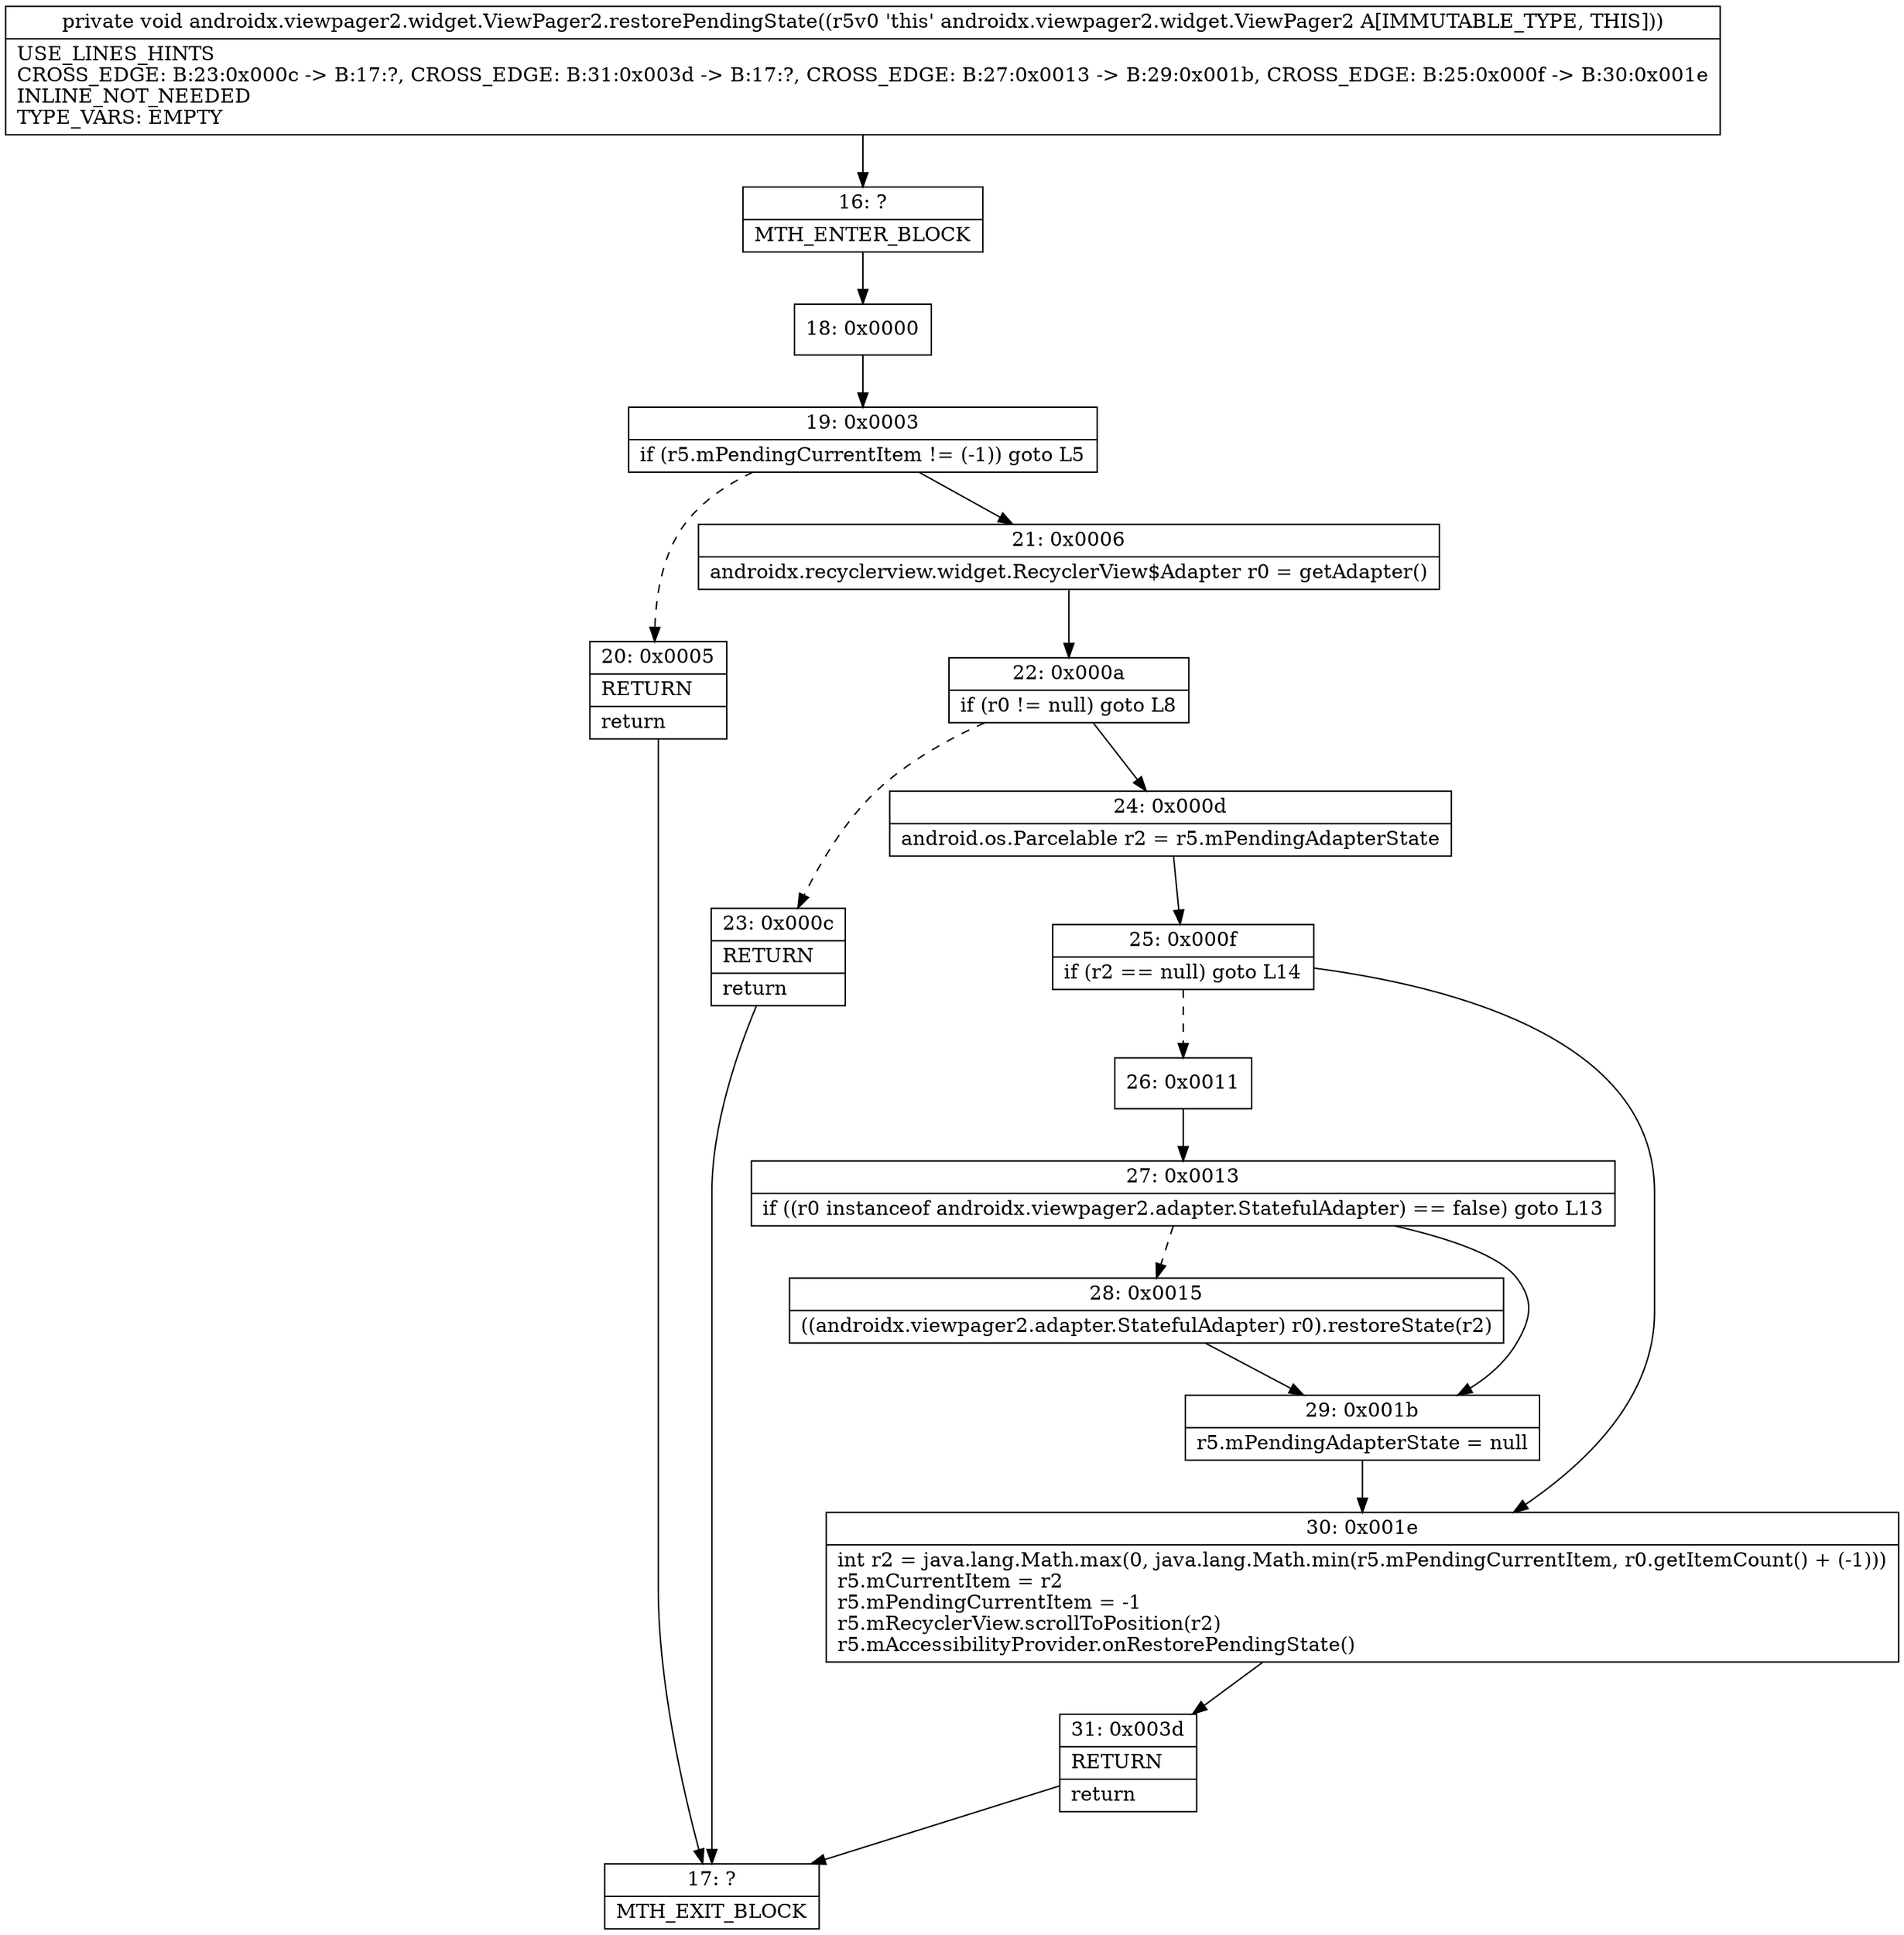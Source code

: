digraph "CFG forandroidx.viewpager2.widget.ViewPager2.restorePendingState()V" {
Node_16 [shape=record,label="{16\:\ ?|MTH_ENTER_BLOCK\l}"];
Node_18 [shape=record,label="{18\:\ 0x0000}"];
Node_19 [shape=record,label="{19\:\ 0x0003|if (r5.mPendingCurrentItem != (\-1)) goto L5\l}"];
Node_20 [shape=record,label="{20\:\ 0x0005|RETURN\l|return\l}"];
Node_17 [shape=record,label="{17\:\ ?|MTH_EXIT_BLOCK\l}"];
Node_21 [shape=record,label="{21\:\ 0x0006|androidx.recyclerview.widget.RecyclerView$Adapter r0 = getAdapter()\l}"];
Node_22 [shape=record,label="{22\:\ 0x000a|if (r0 != null) goto L8\l}"];
Node_23 [shape=record,label="{23\:\ 0x000c|RETURN\l|return\l}"];
Node_24 [shape=record,label="{24\:\ 0x000d|android.os.Parcelable r2 = r5.mPendingAdapterState\l}"];
Node_25 [shape=record,label="{25\:\ 0x000f|if (r2 == null) goto L14\l}"];
Node_26 [shape=record,label="{26\:\ 0x0011}"];
Node_27 [shape=record,label="{27\:\ 0x0013|if ((r0 instanceof androidx.viewpager2.adapter.StatefulAdapter) == false) goto L13\l}"];
Node_28 [shape=record,label="{28\:\ 0x0015|((androidx.viewpager2.adapter.StatefulAdapter) r0).restoreState(r2)\l}"];
Node_29 [shape=record,label="{29\:\ 0x001b|r5.mPendingAdapterState = null\l}"];
Node_30 [shape=record,label="{30\:\ 0x001e|int r2 = java.lang.Math.max(0, java.lang.Math.min(r5.mPendingCurrentItem, r0.getItemCount() + (\-1)))\lr5.mCurrentItem = r2\lr5.mPendingCurrentItem = \-1\lr5.mRecyclerView.scrollToPosition(r2)\lr5.mAccessibilityProvider.onRestorePendingState()\l}"];
Node_31 [shape=record,label="{31\:\ 0x003d|RETURN\l|return\l}"];
MethodNode[shape=record,label="{private void androidx.viewpager2.widget.ViewPager2.restorePendingState((r5v0 'this' androidx.viewpager2.widget.ViewPager2 A[IMMUTABLE_TYPE, THIS]))  | USE_LINES_HINTS\lCROSS_EDGE: B:23:0x000c \-\> B:17:?, CROSS_EDGE: B:31:0x003d \-\> B:17:?, CROSS_EDGE: B:27:0x0013 \-\> B:29:0x001b, CROSS_EDGE: B:25:0x000f \-\> B:30:0x001e\lINLINE_NOT_NEEDED\lTYPE_VARS: EMPTY\l}"];
MethodNode -> Node_16;Node_16 -> Node_18;
Node_18 -> Node_19;
Node_19 -> Node_20[style=dashed];
Node_19 -> Node_21;
Node_20 -> Node_17;
Node_21 -> Node_22;
Node_22 -> Node_23[style=dashed];
Node_22 -> Node_24;
Node_23 -> Node_17;
Node_24 -> Node_25;
Node_25 -> Node_26[style=dashed];
Node_25 -> Node_30;
Node_26 -> Node_27;
Node_27 -> Node_28[style=dashed];
Node_27 -> Node_29;
Node_28 -> Node_29;
Node_29 -> Node_30;
Node_30 -> Node_31;
Node_31 -> Node_17;
}

